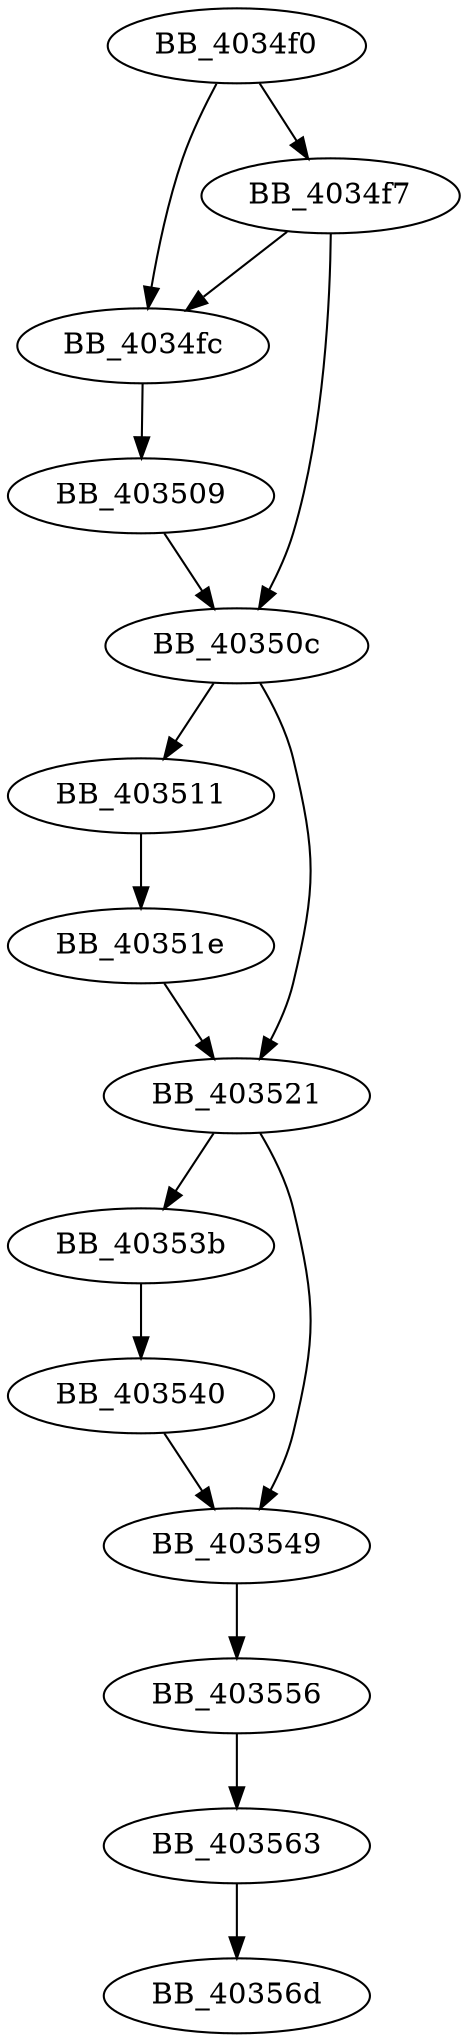 DiGraph sub_4034F0{
BB_4034f0->BB_4034f7
BB_4034f0->BB_4034fc
BB_4034f7->BB_4034fc
BB_4034f7->BB_40350c
BB_4034fc->BB_403509
BB_403509->BB_40350c
BB_40350c->BB_403511
BB_40350c->BB_403521
BB_403511->BB_40351e
BB_40351e->BB_403521
BB_403521->BB_40353b
BB_403521->BB_403549
BB_40353b->BB_403540
BB_403540->BB_403549
BB_403549->BB_403556
BB_403556->BB_403563
BB_403563->BB_40356d
}
